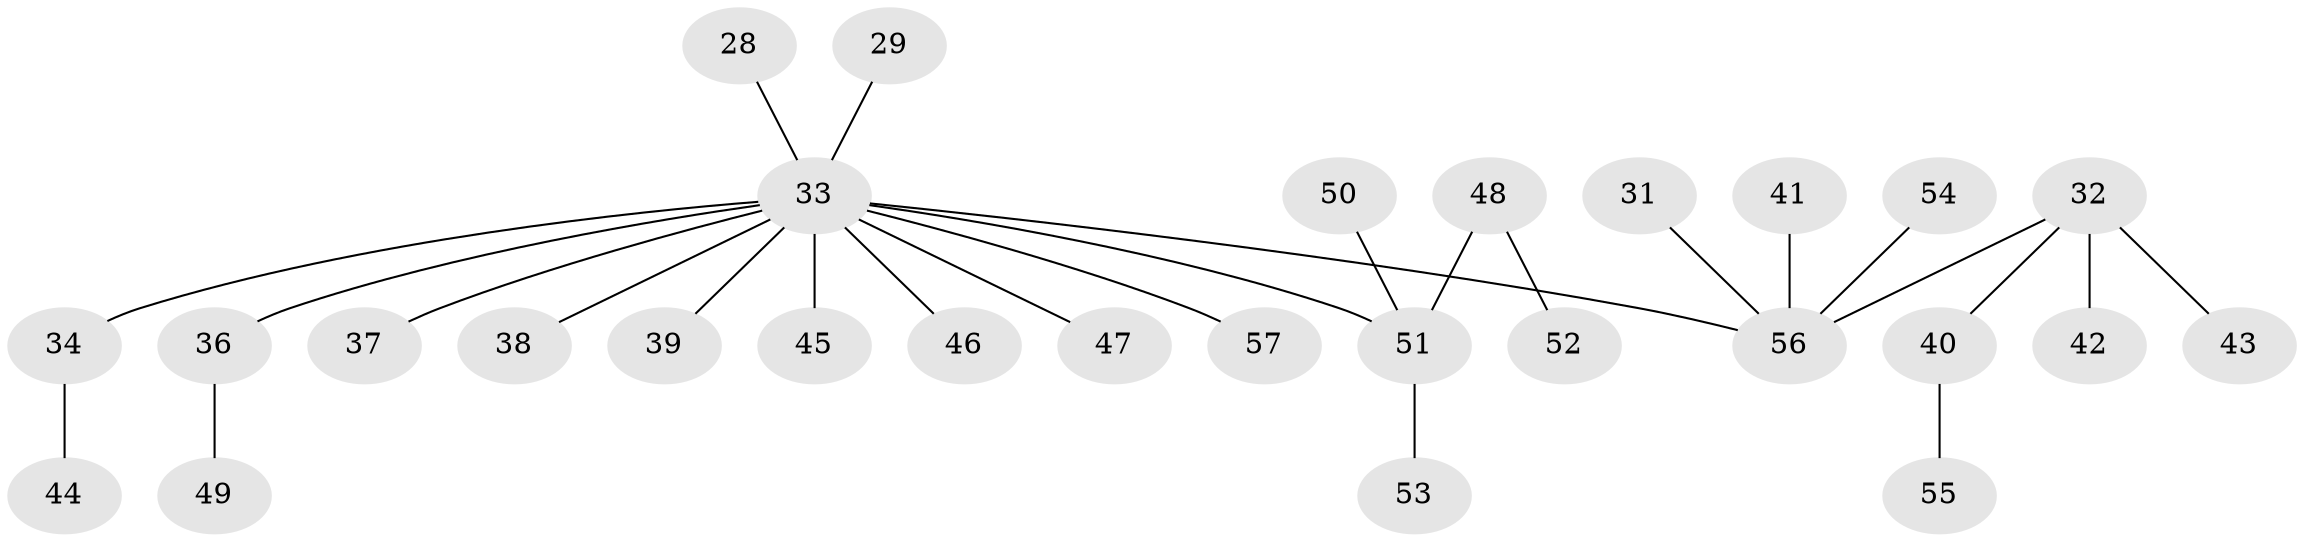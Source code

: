 // original degree distribution, {3: 0.17543859649122806, 6: 0.05263157894736842, 1: 0.543859649122807, 2: 0.17543859649122806, 4: 0.03508771929824561, 5: 0.017543859649122806}
// Generated by graph-tools (version 1.1) at 2025/53/03/09/25 04:53:44]
// undirected, 28 vertices, 27 edges
graph export_dot {
graph [start="1"]
  node [color=gray90,style=filled];
  28;
  29;
  31;
  32 [super="+26+25+30"];
  33 [super="+2+1+3+4+10+15+7+6+9+12+13+14+16+17+19"];
  34;
  36;
  37;
  38;
  39;
  40;
  41;
  42;
  43;
  44;
  45;
  46;
  47;
  48 [super="+24"];
  49;
  50;
  51 [super="+20+21+22+35"];
  52;
  53;
  54;
  55;
  56 [super="+11+27"];
  57;
  28 -- 33;
  29 -- 33;
  31 -- 56;
  32 -- 42;
  32 -- 40;
  32 -- 43;
  32 -- 56;
  33 -- 45;
  33 -- 38;
  33 -- 47;
  33 -- 37;
  33 -- 39;
  33 -- 57;
  33 -- 51;
  33 -- 56;
  33 -- 46;
  33 -- 34;
  33 -- 36;
  34 -- 44;
  36 -- 49;
  40 -- 55;
  41 -- 56;
  48 -- 51;
  48 -- 52;
  50 -- 51;
  51 -- 53;
  54 -- 56;
}

